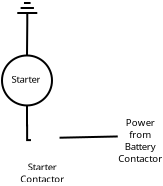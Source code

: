 <?xml version="1.0" encoding="UTF-8"?>
<dia:diagram xmlns:dia="http://www.lysator.liu.se/~alla/dia/">
  <dia:layer name="Background" visible="true">
    <dia:group>
      <dia:group>
        <dia:object type="Standard - Ellipse" version="0" id="O0">
          <dia:attribute name="obj_pos">
            <dia:point val="2.585,4.968"/>
          </dia:attribute>
          <dia:attribute name="obj_bb">
            <dia:rectangle val="2.535,4.918;5.135,7.518"/>
          </dia:attribute>
          <dia:attribute name="elem_corner">
            <dia:point val="2.585,4.968"/>
          </dia:attribute>
          <dia:attribute name="elem_width">
            <dia:real val="2.5"/>
          </dia:attribute>
          <dia:attribute name="elem_height">
            <dia:real val="2.5"/>
          </dia:attribute>
        </dia:object>
        <dia:object type="Standard - Text" version="0" id="O1">
          <dia:attribute name="obj_pos">
            <dia:point val="3.827,5.734"/>
          </dia:attribute>
          <dia:attribute name="obj_bb">
            <dia:rectangle val="2.977,5.234;4.677,6.584"/>
          </dia:attribute>
          <dia:attribute name="text">
            <dia:composite type="text">
              <dia:attribute name="string">
                <dia:string>#
Starter#</dia:string>
              </dia:attribute>
              <dia:attribute name="font">
                <dia:font family="sans" style="0" name="Helvetica"/>
              </dia:attribute>
              <dia:attribute name="height">
                <dia:real val="0.6"/>
              </dia:attribute>
              <dia:attribute name="pos">
                <dia:point val="3.827,5.734"/>
              </dia:attribute>
              <dia:attribute name="color">
                <dia:color val="#000000"/>
              </dia:attribute>
              <dia:attribute name="alignment">
                <dia:enum val="1"/>
              </dia:attribute>
            </dia:composite>
          </dia:attribute>
        </dia:object>
      </dia:group>
      <dia:object type="Circuit - Ground" version="0" id="O2">
        <dia:attribute name="obj_pos">
          <dia:point val="3.349,2.345"/>
        </dia:attribute>
        <dia:attribute name="obj_bb">
          <dia:rectangle val="3.349,2.295;4.349,3.345"/>
        </dia:attribute>
        <dia:attribute name="elem_corner">
          <dia:point val="3.349,2.345"/>
        </dia:attribute>
        <dia:attribute name="elem_width">
          <dia:real val="1"/>
        </dia:attribute>
        <dia:attribute name="elem_height">
          <dia:real val="1"/>
        </dia:attribute>
        <dia:attribute name="line_width">
          <dia:real val="0.1"/>
        </dia:attribute>
        <dia:attribute name="line_colour">
          <dia:color val="#000000"/>
        </dia:attribute>
        <dia:attribute name="fill_colour">
          <dia:color val="#ffffff"/>
        </dia:attribute>
        <dia:attribute name="show_background">
          <dia:boolean val="true"/>
        </dia:attribute>
        <dia:attribute name="line_style">
          <dia:enum val="0"/>
          <dia:real val="1"/>
        </dia:attribute>
        <dia:attribute name="flip_horizontal">
          <dia:boolean val="false"/>
        </dia:attribute>
        <dia:attribute name="flip_vertical">
          <dia:boolean val="true"/>
        </dia:attribute>
      </dia:object>
      <dia:object type="Standard - Line" version="0" id="O3">
        <dia:attribute name="obj_pos">
          <dia:point val="3.835,4.968"/>
        </dia:attribute>
        <dia:attribute name="obj_bb">
          <dia:rectangle val="3.785,3.295;3.899,5.018"/>
        </dia:attribute>
        <dia:attribute name="conn_endpoints">
          <dia:point val="3.835,4.968"/>
          <dia:point val="3.849,3.345"/>
        </dia:attribute>
        <dia:attribute name="numcp">
          <dia:int val="1"/>
        </dia:attribute>
      </dia:object>
      <dia:object type="Standard - Line" version="0" id="O4">
        <dia:attribute name="obj_pos">
          <dia:point val="8.373,9.018"/>
        </dia:attribute>
        <dia:attribute name="obj_bb">
          <dia:rectangle val="5.411,8.966;8.424,9.132"/>
        </dia:attribute>
        <dia:attribute name="conn_endpoints">
          <dia:point val="8.373,9.018"/>
          <dia:point val="5.462,9.081"/>
        </dia:attribute>
        <dia:attribute name="numcp">
          <dia:int val="1"/>
        </dia:attribute>
      </dia:object>
      <dia:object type="Standard - ZigZagLine" version="0" id="O5">
        <dia:attribute name="obj_pos">
          <dia:point val="3.835,7.468"/>
        </dia:attribute>
        <dia:attribute name="obj_bb">
          <dia:rectangle val="3.785,7.418;4.084,9.25"/>
        </dia:attribute>
        <dia:attribute name="orth_points">
          <dia:point val="3.835,7.468"/>
          <dia:point val="3.835,8.467"/>
          <dia:point val="3.841,8.467"/>
          <dia:point val="3.841,9.2"/>
          <dia:point val="4.034,9.2"/>
        </dia:attribute>
        <dia:attribute name="orth_orient">
          <dia:enum val="1"/>
          <dia:enum val="0"/>
          <dia:enum val="1"/>
          <dia:enum val="0"/>
        </dia:attribute>
        <dia:attribute name="autorouting">
          <dia:boolean val="false"/>
        </dia:attribute>
      </dia:object>
      <dia:group>
        <dia:object type="Circuit - Relay" version="0" id="O6">
          <dia:attribute name="obj_pos">
            <dia:point val="4.034,7.777"/>
          </dia:attribute>
          <dia:attribute name="obj_bb">
            <dia:rectangle val="4.034,7.777;6.836,10.202"/>
          </dia:attribute>
          <dia:attribute name="elem_corner">
            <dia:point val="4.034,7.777"/>
          </dia:attribute>
          <dia:attribute name="elem_width">
            <dia:real val="2.803"/>
          </dia:attribute>
          <dia:attribute name="elem_height">
            <dia:real val="2.374"/>
          </dia:attribute>
          <dia:attribute name="line_width">
            <dia:real val="0.1"/>
          </dia:attribute>
          <dia:attribute name="line_colour">
            <dia:color val="#000000"/>
          </dia:attribute>
          <dia:attribute name="fill_colour">
            <dia:color val="#ffffff"/>
          </dia:attribute>
          <dia:attribute name="show_background">
            <dia:boolean val="true"/>
          </dia:attribute>
          <dia:attribute name="line_style">
            <dia:enum val="0"/>
            <dia:real val="1"/>
          </dia:attribute>
          <dia:attribute name="flip_horizontal">
            <dia:boolean val="true"/>
          </dia:attribute>
          <dia:attribute name="flip_vertical">
            <dia:boolean val="false"/>
          </dia:attribute>
        </dia:object>
        <dia:object type="Standard - Text" version="0" id="O7">
          <dia:attribute name="obj_pos">
            <dia:point val="4.591,10.717"/>
          </dia:attribute>
          <dia:attribute name="obj_bb">
            <dia:rectangle val="3.466,10.217;5.716,11.568"/>
          </dia:attribute>
          <dia:attribute name="text">
            <dia:composite type="text">
              <dia:attribute name="string">
                <dia:string>#Starter
Contactor#</dia:string>
              </dia:attribute>
              <dia:attribute name="font">
                <dia:font family="sans" style="0" name="Helvetica"/>
              </dia:attribute>
              <dia:attribute name="height">
                <dia:real val="0.6"/>
              </dia:attribute>
              <dia:attribute name="pos">
                <dia:point val="4.591,10.717"/>
              </dia:attribute>
              <dia:attribute name="color">
                <dia:color val="#000000"/>
              </dia:attribute>
              <dia:attribute name="alignment">
                <dia:enum val="1"/>
              </dia:attribute>
            </dia:composite>
          </dia:attribute>
        </dia:object>
      </dia:group>
      <dia:object type="Standard - Text" version="0" id="O8">
        <dia:attribute name="obj_pos">
          <dia:point val="9.5,8.5"/>
        </dia:attribute>
        <dia:attribute name="obj_bb">
          <dia:rectangle val="8.375,7.984;10.641,10.582"/>
        </dia:attribute>
        <dia:attribute name="text">
          <dia:composite type="text">
            <dia:attribute name="string">
              <dia:string>#Power
from
Battery
Contactor#</dia:string>
            </dia:attribute>
            <dia:attribute name="font">
              <dia:font family="sans" style="0" name="Helvetica"/>
            </dia:attribute>
            <dia:attribute name="height">
              <dia:real val="0.6"/>
            </dia:attribute>
            <dia:attribute name="pos">
              <dia:point val="9.5,8.5"/>
            </dia:attribute>
            <dia:attribute name="color">
              <dia:color val="#000000"/>
            </dia:attribute>
            <dia:attribute name="alignment">
              <dia:enum val="1"/>
            </dia:attribute>
          </dia:composite>
        </dia:attribute>
      </dia:object>
    </dia:group>
  </dia:layer>
</dia:diagram>
